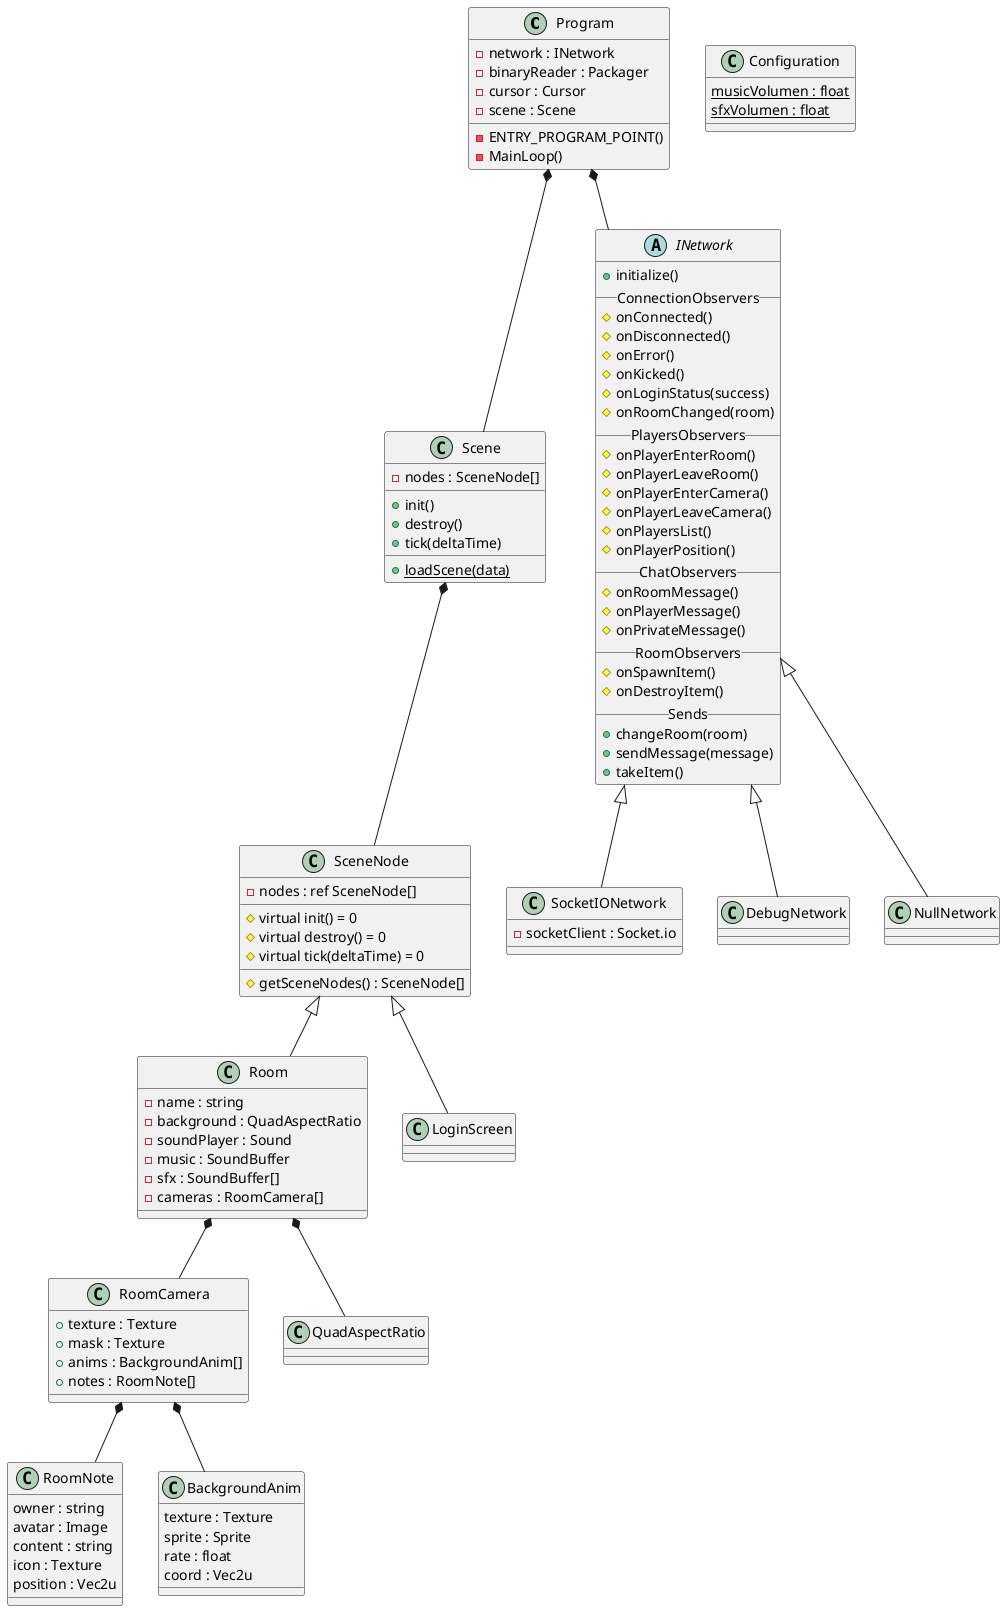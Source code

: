@startuml

class Program
{
    - network : INetwork
    - binaryReader : Packager
    - cursor : Cursor
    - scene : Scene

    - ENTRY_PROGRAM_POINT()
    - MainLoop()
}

class Configuration
{
    {static} musicVolumen : float
    {static} sfxVolumen : float
}

class Scene
{
    - nodes : SceneNode[]
    __
    + init()
    + destroy()
    + tick(deltaTime)
    __
    + {static} loadScene(data)
}

class SceneNode
{
    - nodes : ref SceneNode[]
    __
    # virtual init() = 0
    # virtual destroy() = 0
    # virtual tick(deltaTime) = 0
    __
    # getSceneNodes() : SceneNode[]
}

class Room
{
    - name : string
    - background : QuadAspectRatio
    - soundPlayer : Sound
    - music : SoundBuffer
    - sfx : SoundBuffer[]
    - cameras : RoomCamera[]
}

class RoomCamera
{
    + texture : Texture
    + mask : Texture
    + anims : BackgroundAnim[]
    + notes : RoomNote[]
}

class RoomNote
{
    owner : string
    avatar : Image
    content : string
    icon : Texture
    position : Vec2u
}

class BackgroundAnim
{
    texture : Texture
    sprite : Sprite
    rate : float
    coord : Vec2u
}

abstract INetwork
{
    + initialize()
    __ConnectionObservers__
    # onConnected()
    # onDisconnected()
    # onError()
    # onKicked()
    # onLoginStatus(success)
    # onRoomChanged(room)
    __PlayersObservers__
    # onPlayerEnterRoom()
    # onPlayerLeaveRoom()
    # onPlayerEnterCamera()
    # onPlayerLeaveCamera()
    # onPlayersList()
    # onPlayerPosition()
    __ChatObservers__
    # onRoomMessage()
    # onPlayerMessage()
    # onPrivateMessage()
    __RoomObservers__
    # onSpawnItem()
    # onDestroyItem()
    __Sends__
    + changeRoom(room)
    + sendMessage(message)
    + takeItem()
}

class SocketIONetwork
{
    - socketClient : Socket.io
}

class DebugNetwork
{
}


'
' Relations
'-----------------------------------------------------------------------------------------------------------------------
INetwork <|-- SocketIONetwork
INetwork <|-- DebugNetwork
INetwork <|-- NullNetwork


SceneNode <|-- Room
SceneNode <|-- LoginScreen

Room *-- RoomCamera
Room *-- QuadAspectRatio

RoomCamera *-- RoomNote
RoomCamera *-- BackgroundAnim

Scene *-- SceneNode

Program *-- Scene
Program *-- INetwork


@enduml